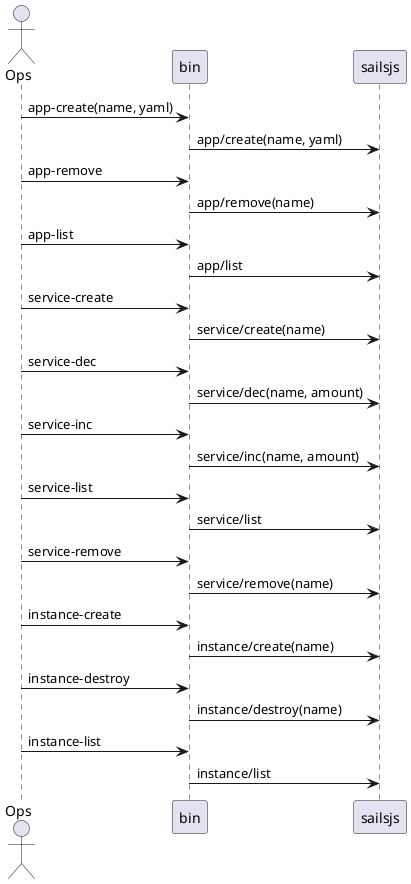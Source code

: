 @startuml
actor Ops

Ops -> bin: app-create(name, yaml)
bin -> sailsjs : app/create(name, yaml)
Ops -> bin: app-remove
bin -> sailsjs : app/remove(name)
Ops -> bin: app-list
bin -> sailsjs : app/list
Ops -> bin: service-create
bin -> sailsjs : service/create(name)
Ops -> bin: service-dec
bin -> sailsjs : service/dec(name, amount)
Ops -> bin: service-inc
bin -> sailsjs : service/inc(name, amount)
Ops -> bin: service-list
bin -> sailsjs : service/list
Ops -> bin: service-remove
bin -> sailsjs : service/remove(name)
Ops -> bin: instance-create
bin -> sailsjs : instance/create(name)
Ops -> bin: instance-destroy
bin -> sailsjs : instance/destroy(name)
Ops -> bin: instance-list
bin -> sailsjs : instance/list

@enduml
